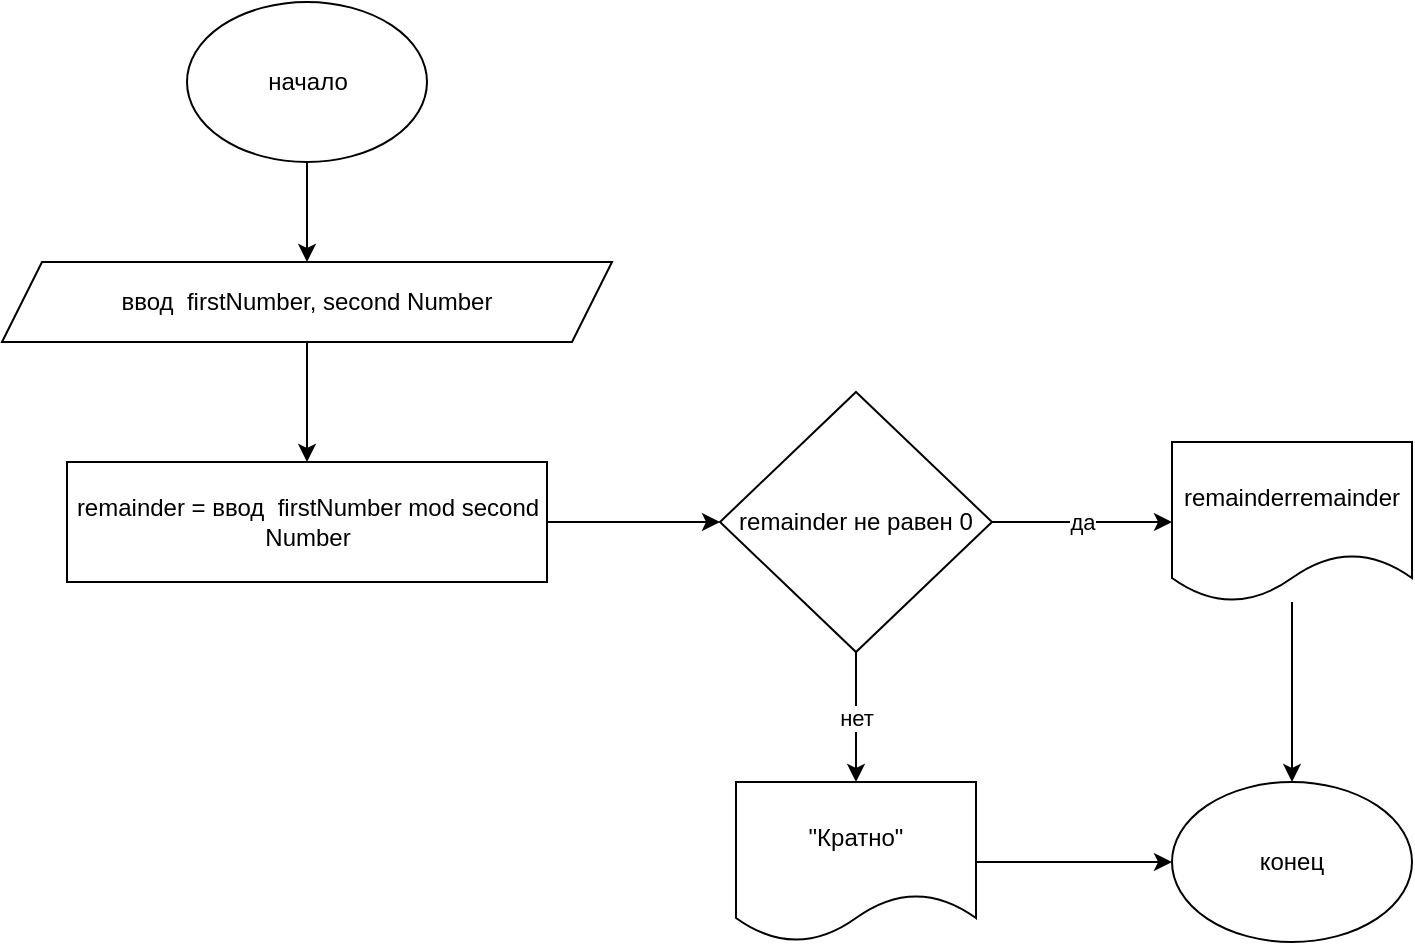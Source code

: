 <mxfile>
    <diagram id="SQuW7zdgA1r5LPXJUAoA" name="Страница 1">
        <mxGraphModel dx="1118" dy="478" grid="1" gridSize="10" guides="1" tooltips="1" connect="1" arrows="1" fold="1" page="1" pageScale="1" pageWidth="827" pageHeight="1169" math="0" shadow="0">
            <root>
                <mxCell id="0"/>
                <mxCell id="1" parent="0"/>
                <mxCell id="4" value="" style="edgeStyle=none;html=1;" edge="1" parent="1" source="2" target="3">
                    <mxGeometry relative="1" as="geometry"/>
                </mxCell>
                <mxCell id="2" value="начало" style="ellipse;whiteSpace=wrap;html=1;" vertex="1" parent="1">
                    <mxGeometry x="107.5" y="20" width="120" height="80" as="geometry"/>
                </mxCell>
                <mxCell id="6" style="edgeStyle=none;html=1;" edge="1" parent="1" source="3" target="5">
                    <mxGeometry relative="1" as="geometry"/>
                </mxCell>
                <mxCell id="3" value="ввод&amp;nbsp; firstNumber, second Number" style="shape=parallelogram;perimeter=parallelogramPerimeter;whiteSpace=wrap;html=1;fixedSize=1;" vertex="1" parent="1">
                    <mxGeometry x="15" y="150" width="305" height="40" as="geometry"/>
                </mxCell>
                <mxCell id="8" style="edgeStyle=none;html=1;" edge="1" parent="1" source="5" target="7">
                    <mxGeometry relative="1" as="geometry"/>
                </mxCell>
                <mxCell id="5" value="remainder = ввод&amp;nbsp; firstNumber mod second Number" style="rounded=0;whiteSpace=wrap;html=1;" vertex="1" parent="1">
                    <mxGeometry x="47.5" y="250" width="240" height="60" as="geometry"/>
                </mxCell>
                <mxCell id="11" value="да" style="edgeStyle=none;html=1;" edge="1" parent="1" source="7" target="9">
                    <mxGeometry relative="1" as="geometry"/>
                </mxCell>
                <mxCell id="12" value="нет" style="edgeStyle=none;html=1;exitX=0.5;exitY=1;exitDx=0;exitDy=0;" edge="1" parent="1" source="7" target="10">
                    <mxGeometry relative="1" as="geometry"/>
                </mxCell>
                <mxCell id="7" value="&lt;span&gt;remainder не равен 0&lt;/span&gt;" style="rhombus;whiteSpace=wrap;html=1;" vertex="1" parent="1">
                    <mxGeometry x="374" y="215" width="136" height="130" as="geometry"/>
                </mxCell>
                <mxCell id="15" style="edgeStyle=none;html=1;" edge="1" parent="1" source="9" target="13">
                    <mxGeometry relative="1" as="geometry"/>
                </mxCell>
                <mxCell id="9" value="&lt;span&gt;remainder&lt;/span&gt;&lt;span&gt;remainder&lt;/span&gt;" style="shape=document;whiteSpace=wrap;html=1;boundedLbl=1;" vertex="1" parent="1">
                    <mxGeometry x="600" y="240" width="120" height="80" as="geometry"/>
                </mxCell>
                <mxCell id="14" style="edgeStyle=none;html=1;" edge="1" parent="1" source="10" target="13">
                    <mxGeometry relative="1" as="geometry"/>
                </mxCell>
                <mxCell id="10" value="&quot;Кратно&quot;" style="shape=document;whiteSpace=wrap;html=1;boundedLbl=1;" vertex="1" parent="1">
                    <mxGeometry x="382" y="410" width="120" height="80" as="geometry"/>
                </mxCell>
                <mxCell id="13" value="конец" style="ellipse;whiteSpace=wrap;html=1;" vertex="1" parent="1">
                    <mxGeometry x="600" y="410" width="120" height="80" as="geometry"/>
                </mxCell>
            </root>
        </mxGraphModel>
    </diagram>
</mxfile>